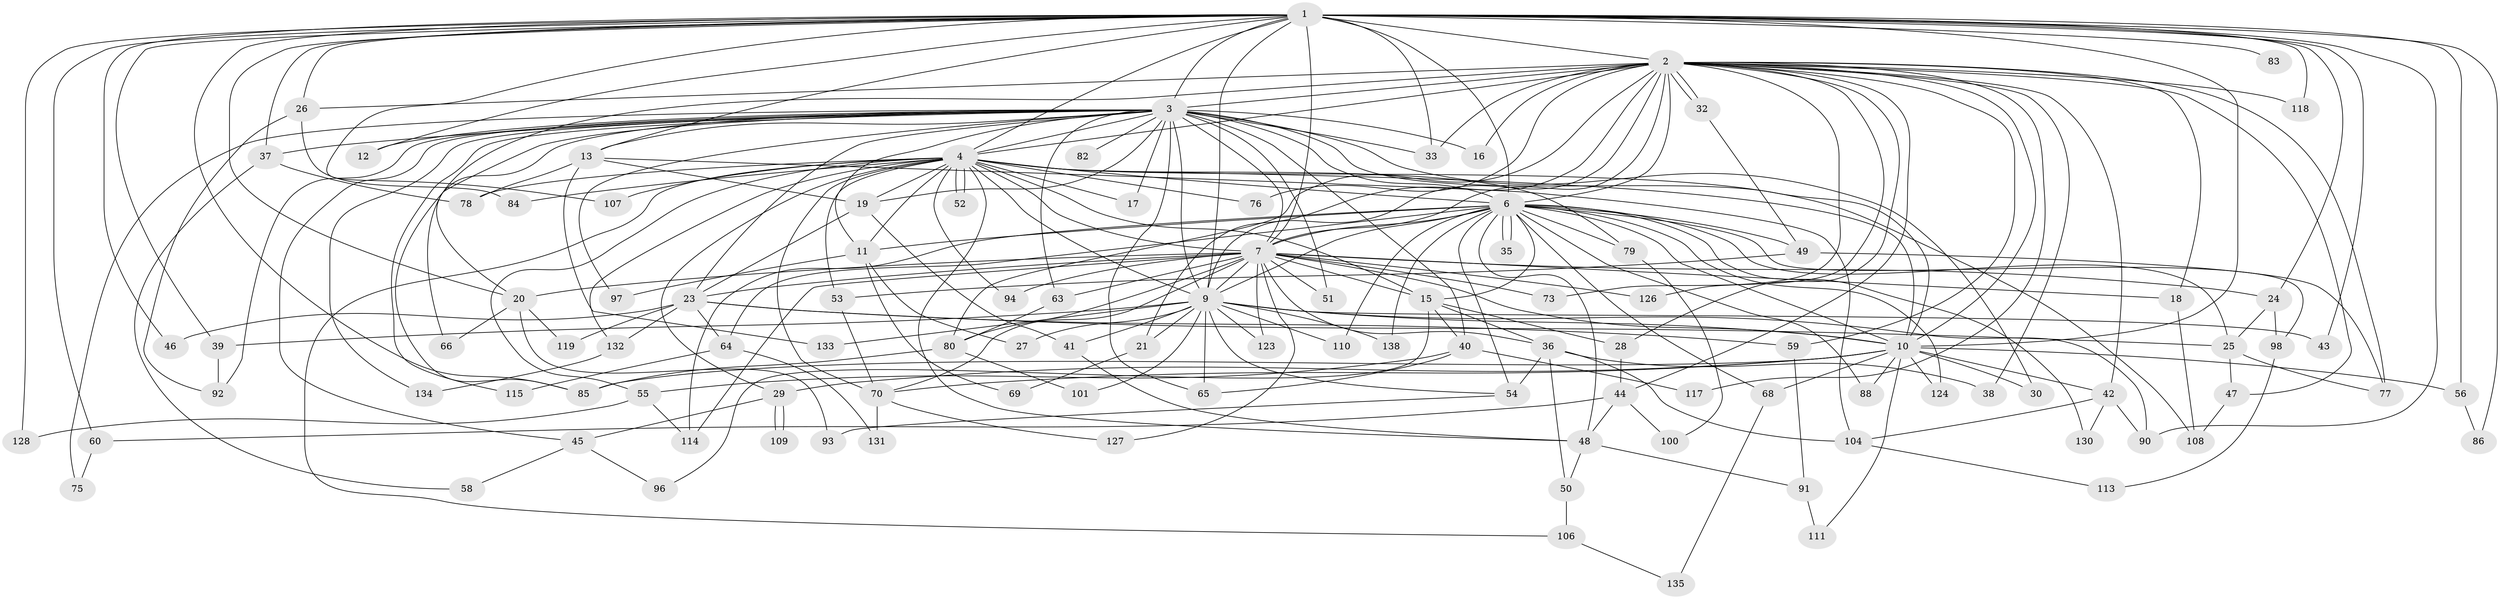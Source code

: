 // Generated by graph-tools (version 1.1) at 2025/23/03/03/25 07:23:43]
// undirected, 108 vertices, 249 edges
graph export_dot {
graph [start="1"]
  node [color=gray90,style=filled];
  1 [super="+8"];
  2 [super="+71"];
  3 [super="+5"];
  4 [super="+57"];
  6 [super="+137"];
  7 [super="+87"];
  9 [super="+22"];
  10 [super="+81"];
  11 [super="+14"];
  12;
  13 [super="+62"];
  15 [super="+120"];
  16;
  17;
  18;
  19 [super="+116"];
  20 [super="+61"];
  21;
  23 [super="+31"];
  24;
  25 [super="+34"];
  26 [super="+103"];
  27;
  28;
  29;
  30;
  32;
  33;
  35;
  36 [super="+95"];
  37 [super="+99"];
  38;
  39;
  40 [super="+89"];
  41;
  42;
  43;
  44;
  45;
  46;
  47;
  48 [super="+67"];
  49;
  50;
  51;
  52;
  53 [super="+74"];
  54;
  55;
  56 [super="+129"];
  58;
  59;
  60;
  63 [super="+136"];
  64;
  65;
  66;
  68;
  69;
  70 [super="+72"];
  73;
  75;
  76;
  77 [super="+125"];
  78;
  79;
  80 [super="+105"];
  82;
  83;
  84;
  85 [super="+102"];
  86;
  88;
  90 [super="+121"];
  91;
  92;
  93;
  94;
  96;
  97;
  98;
  100;
  101;
  104 [super="+112"];
  106;
  107;
  108 [super="+122"];
  109;
  110;
  111;
  113;
  114;
  115;
  117;
  118;
  119;
  123;
  124;
  126;
  127;
  128;
  130;
  131;
  132;
  133;
  134;
  135;
  138;
  1 -- 2 [weight=2];
  1 -- 3 [weight=4];
  1 -- 4 [weight=2];
  1 -- 6 [weight=2];
  1 -- 7 [weight=3];
  1 -- 9 [weight=2];
  1 -- 10 [weight=2];
  1 -- 20;
  1 -- 24;
  1 -- 39;
  1 -- 60;
  1 -- 83 [weight=2];
  1 -- 85;
  1 -- 86;
  1 -- 90;
  1 -- 128;
  1 -- 12;
  1 -- 26;
  1 -- 33;
  1 -- 37;
  1 -- 43;
  1 -- 107;
  1 -- 46;
  1 -- 118;
  1 -- 56 [weight=2];
  1 -- 13;
  2 -- 3 [weight=2];
  2 -- 4;
  2 -- 6;
  2 -- 7;
  2 -- 9 [weight=2];
  2 -- 10;
  2 -- 16;
  2 -- 18;
  2 -- 20;
  2 -- 21;
  2 -- 26;
  2 -- 28;
  2 -- 32;
  2 -- 32;
  2 -- 38;
  2 -- 42;
  2 -- 44;
  2 -- 47;
  2 -- 59;
  2 -- 73;
  2 -- 76;
  2 -- 77;
  2 -- 117;
  2 -- 118;
  2 -- 126;
  2 -- 80;
  2 -- 33;
  3 -- 4 [weight=2];
  3 -- 6 [weight=2];
  3 -- 7 [weight=2];
  3 -- 9 [weight=2];
  3 -- 10 [weight=3];
  3 -- 12;
  3 -- 17;
  3 -- 23;
  3 -- 37;
  3 -- 40;
  3 -- 45;
  3 -- 51;
  3 -- 63;
  3 -- 65;
  3 -- 75;
  3 -- 82 [weight=2];
  3 -- 85;
  3 -- 92;
  3 -- 115;
  3 -- 134;
  3 -- 66;
  3 -- 13;
  3 -- 16;
  3 -- 19;
  3 -- 30;
  3 -- 33;
  3 -- 97;
  3 -- 11;
  4 -- 6;
  4 -- 7;
  4 -- 9;
  4 -- 10;
  4 -- 11;
  4 -- 15;
  4 -- 17;
  4 -- 29;
  4 -- 52;
  4 -- 52;
  4 -- 53;
  4 -- 55;
  4 -- 76;
  4 -- 79;
  4 -- 84;
  4 -- 94;
  4 -- 106;
  4 -- 107;
  4 -- 132;
  4 -- 19;
  4 -- 108;
  4 -- 48;
  4 -- 70;
  4 -- 78;
  6 -- 7;
  6 -- 9;
  6 -- 10;
  6 -- 11;
  6 -- 25;
  6 -- 35;
  6 -- 35;
  6 -- 49;
  6 -- 54;
  6 -- 64;
  6 -- 68;
  6 -- 79;
  6 -- 88;
  6 -- 98;
  6 -- 110;
  6 -- 124;
  6 -- 130;
  6 -- 138;
  6 -- 15;
  6 -- 114;
  6 -- 48;
  7 -- 9;
  7 -- 10;
  7 -- 15;
  7 -- 18;
  7 -- 24;
  7 -- 36;
  7 -- 51;
  7 -- 63;
  7 -- 70;
  7 -- 73;
  7 -- 80;
  7 -- 114;
  7 -- 123;
  7 -- 126;
  7 -- 127;
  7 -- 94;
  7 -- 20;
  7 -- 23;
  9 -- 10;
  9 -- 21;
  9 -- 39;
  9 -- 41;
  9 -- 43;
  9 -- 54;
  9 -- 110;
  9 -- 123;
  9 -- 138;
  9 -- 65;
  9 -- 101;
  9 -- 133;
  9 -- 27;
  9 -- 90;
  10 -- 29;
  10 -- 30;
  10 -- 42;
  10 -- 56;
  10 -- 68;
  10 -- 88;
  10 -- 111;
  10 -- 124;
  10 -- 70;
  10 -- 85;
  11 -- 27;
  11 -- 69;
  11 -- 97;
  13 -- 19;
  13 -- 78;
  13 -- 104;
  13 -- 133;
  15 -- 28;
  15 -- 36;
  15 -- 40;
  15 -- 96;
  18 -- 108;
  19 -- 23;
  19 -- 41;
  20 -- 66;
  20 -- 119;
  20 -- 93;
  21 -- 69;
  23 -- 46;
  23 -- 59;
  23 -- 64;
  23 -- 132;
  23 -- 119;
  23 -- 25;
  24 -- 25;
  24 -- 98;
  25 -- 77;
  25 -- 47;
  26 -- 84;
  26 -- 92;
  28 -- 44;
  29 -- 45;
  29 -- 109;
  29 -- 109;
  32 -- 49;
  36 -- 38;
  36 -- 50;
  36 -- 104;
  36 -- 54;
  37 -- 58;
  37 -- 78;
  39 -- 92;
  40 -- 55;
  40 -- 117;
  40 -- 65;
  41 -- 48;
  42 -- 90;
  42 -- 104;
  42 -- 130;
  44 -- 48;
  44 -- 60;
  44 -- 100;
  45 -- 58;
  45 -- 96;
  47 -- 108;
  48 -- 50;
  48 -- 91;
  49 -- 53;
  49 -- 77;
  50 -- 106;
  53 -- 70;
  54 -- 93;
  55 -- 114;
  55 -- 128;
  56 -- 86;
  59 -- 91;
  60 -- 75;
  63 -- 80;
  64 -- 115;
  64 -- 131;
  68 -- 135;
  70 -- 131;
  70 -- 127;
  79 -- 100;
  80 -- 101;
  80 -- 85;
  91 -- 111;
  98 -- 113;
  104 -- 113;
  106 -- 135;
  132 -- 134;
}
